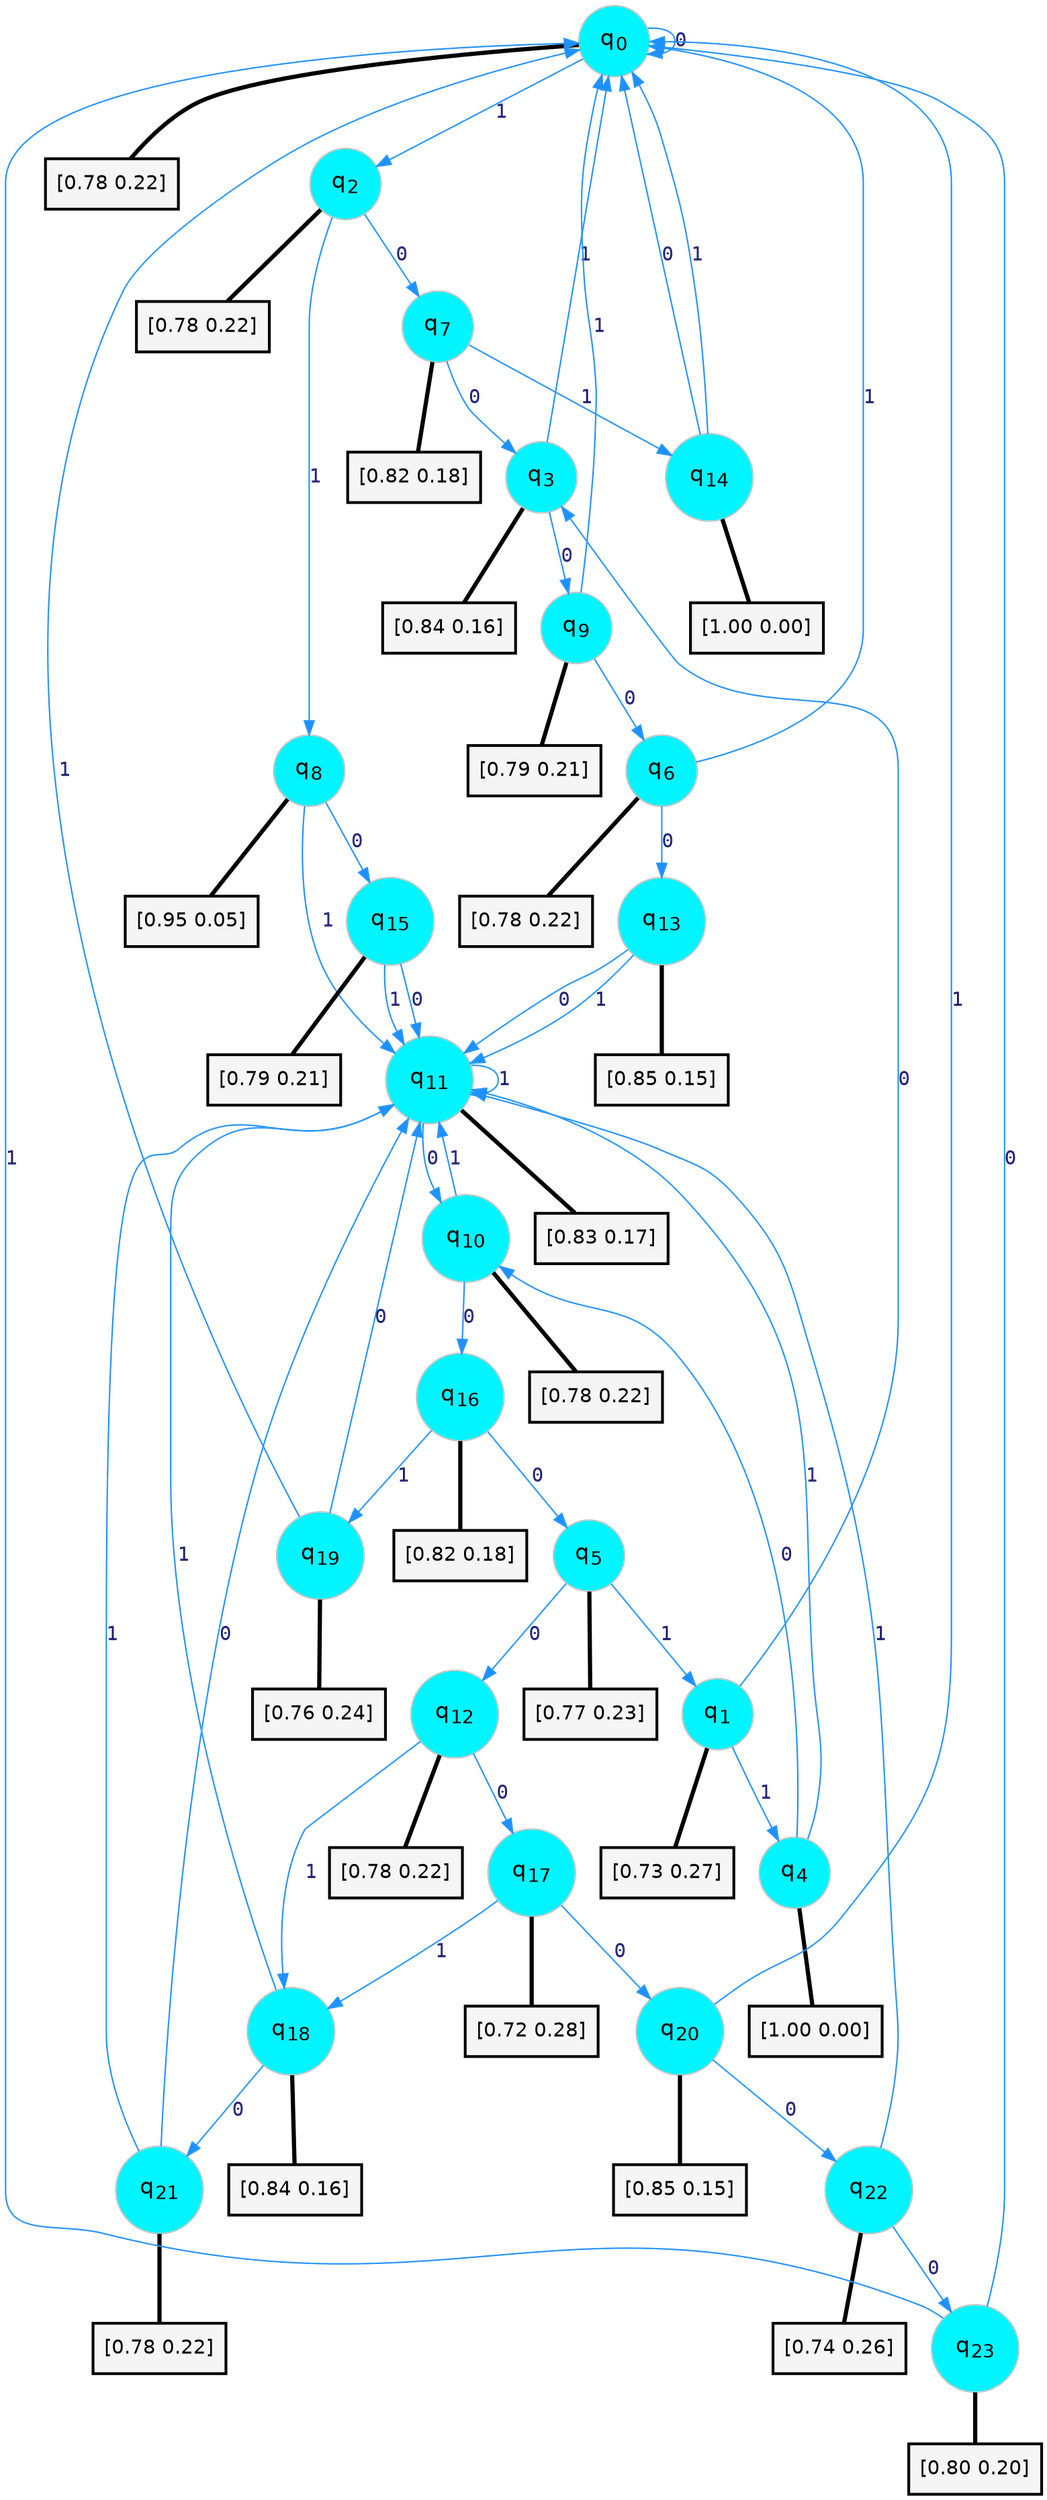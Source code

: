 digraph G {
graph [
bgcolor=transparent, dpi=300, rankdir=TD, size="40,25"];
node [
color=gray, fillcolor=turquoise1, fontcolor=black, fontname=Helvetica, fontsize=16, fontweight=bold, shape=circle, style=filled];
edge [
arrowsize=1, color=dodgerblue1, fontcolor=midnightblue, fontname=courier, fontweight=bold, penwidth=1, style=solid, weight=20];
0[label=<q<SUB>0</SUB>>];
1[label=<q<SUB>1</SUB>>];
2[label=<q<SUB>2</SUB>>];
3[label=<q<SUB>3</SUB>>];
4[label=<q<SUB>4</SUB>>];
5[label=<q<SUB>5</SUB>>];
6[label=<q<SUB>6</SUB>>];
7[label=<q<SUB>7</SUB>>];
8[label=<q<SUB>8</SUB>>];
9[label=<q<SUB>9</SUB>>];
10[label=<q<SUB>10</SUB>>];
11[label=<q<SUB>11</SUB>>];
12[label=<q<SUB>12</SUB>>];
13[label=<q<SUB>13</SUB>>];
14[label=<q<SUB>14</SUB>>];
15[label=<q<SUB>15</SUB>>];
16[label=<q<SUB>16</SUB>>];
17[label=<q<SUB>17</SUB>>];
18[label=<q<SUB>18</SUB>>];
19[label=<q<SUB>19</SUB>>];
20[label=<q<SUB>20</SUB>>];
21[label=<q<SUB>21</SUB>>];
22[label=<q<SUB>22</SUB>>];
23[label=<q<SUB>23</SUB>>];
24[label="[0.78 0.22]", shape=box,fontcolor=black, fontname=Helvetica, fontsize=14, penwidth=2, fillcolor=whitesmoke,color=black];
25[label="[0.73 0.27]", shape=box,fontcolor=black, fontname=Helvetica, fontsize=14, penwidth=2, fillcolor=whitesmoke,color=black];
26[label="[0.78 0.22]", shape=box,fontcolor=black, fontname=Helvetica, fontsize=14, penwidth=2, fillcolor=whitesmoke,color=black];
27[label="[0.84 0.16]", shape=box,fontcolor=black, fontname=Helvetica, fontsize=14, penwidth=2, fillcolor=whitesmoke,color=black];
28[label="[1.00 0.00]", shape=box,fontcolor=black, fontname=Helvetica, fontsize=14, penwidth=2, fillcolor=whitesmoke,color=black];
29[label="[0.77 0.23]", shape=box,fontcolor=black, fontname=Helvetica, fontsize=14, penwidth=2, fillcolor=whitesmoke,color=black];
30[label="[0.78 0.22]", shape=box,fontcolor=black, fontname=Helvetica, fontsize=14, penwidth=2, fillcolor=whitesmoke,color=black];
31[label="[0.82 0.18]", shape=box,fontcolor=black, fontname=Helvetica, fontsize=14, penwidth=2, fillcolor=whitesmoke,color=black];
32[label="[0.95 0.05]", shape=box,fontcolor=black, fontname=Helvetica, fontsize=14, penwidth=2, fillcolor=whitesmoke,color=black];
33[label="[0.79 0.21]", shape=box,fontcolor=black, fontname=Helvetica, fontsize=14, penwidth=2, fillcolor=whitesmoke,color=black];
34[label="[0.78 0.22]", shape=box,fontcolor=black, fontname=Helvetica, fontsize=14, penwidth=2, fillcolor=whitesmoke,color=black];
35[label="[0.83 0.17]", shape=box,fontcolor=black, fontname=Helvetica, fontsize=14, penwidth=2, fillcolor=whitesmoke,color=black];
36[label="[0.78 0.22]", shape=box,fontcolor=black, fontname=Helvetica, fontsize=14, penwidth=2, fillcolor=whitesmoke,color=black];
37[label="[0.85 0.15]", shape=box,fontcolor=black, fontname=Helvetica, fontsize=14, penwidth=2, fillcolor=whitesmoke,color=black];
38[label="[1.00 0.00]", shape=box,fontcolor=black, fontname=Helvetica, fontsize=14, penwidth=2, fillcolor=whitesmoke,color=black];
39[label="[0.79 0.21]", shape=box,fontcolor=black, fontname=Helvetica, fontsize=14, penwidth=2, fillcolor=whitesmoke,color=black];
40[label="[0.82 0.18]", shape=box,fontcolor=black, fontname=Helvetica, fontsize=14, penwidth=2, fillcolor=whitesmoke,color=black];
41[label="[0.72 0.28]", shape=box,fontcolor=black, fontname=Helvetica, fontsize=14, penwidth=2, fillcolor=whitesmoke,color=black];
42[label="[0.84 0.16]", shape=box,fontcolor=black, fontname=Helvetica, fontsize=14, penwidth=2, fillcolor=whitesmoke,color=black];
43[label="[0.76 0.24]", shape=box,fontcolor=black, fontname=Helvetica, fontsize=14, penwidth=2, fillcolor=whitesmoke,color=black];
44[label="[0.85 0.15]", shape=box,fontcolor=black, fontname=Helvetica, fontsize=14, penwidth=2, fillcolor=whitesmoke,color=black];
45[label="[0.78 0.22]", shape=box,fontcolor=black, fontname=Helvetica, fontsize=14, penwidth=2, fillcolor=whitesmoke,color=black];
46[label="[0.74 0.26]", shape=box,fontcolor=black, fontname=Helvetica, fontsize=14, penwidth=2, fillcolor=whitesmoke,color=black];
47[label="[0.80 0.20]", shape=box,fontcolor=black, fontname=Helvetica, fontsize=14, penwidth=2, fillcolor=whitesmoke,color=black];
0->0 [label=0];
0->2 [label=1];
0->24 [arrowhead=none, penwidth=3,color=black];
1->3 [label=0];
1->4 [label=1];
1->25 [arrowhead=none, penwidth=3,color=black];
2->7 [label=0];
2->8 [label=1];
2->26 [arrowhead=none, penwidth=3,color=black];
3->9 [label=0];
3->0 [label=1];
3->27 [arrowhead=none, penwidth=3,color=black];
4->10 [label=0];
4->11 [label=1];
4->28 [arrowhead=none, penwidth=3,color=black];
5->12 [label=0];
5->1 [label=1];
5->29 [arrowhead=none, penwidth=3,color=black];
6->13 [label=0];
6->0 [label=1];
6->30 [arrowhead=none, penwidth=3,color=black];
7->3 [label=0];
7->14 [label=1];
7->31 [arrowhead=none, penwidth=3,color=black];
8->15 [label=0];
8->11 [label=1];
8->32 [arrowhead=none, penwidth=3,color=black];
9->6 [label=0];
9->0 [label=1];
9->33 [arrowhead=none, penwidth=3,color=black];
10->16 [label=0];
10->11 [label=1];
10->34 [arrowhead=none, penwidth=3,color=black];
11->10 [label=0];
11->11 [label=1];
11->35 [arrowhead=none, penwidth=3,color=black];
12->17 [label=0];
12->18 [label=1];
12->36 [arrowhead=none, penwidth=3,color=black];
13->11 [label=0];
13->11 [label=1];
13->37 [arrowhead=none, penwidth=3,color=black];
14->0 [label=0];
14->0 [label=1];
14->38 [arrowhead=none, penwidth=3,color=black];
15->11 [label=0];
15->11 [label=1];
15->39 [arrowhead=none, penwidth=3,color=black];
16->5 [label=0];
16->19 [label=1];
16->40 [arrowhead=none, penwidth=3,color=black];
17->20 [label=0];
17->18 [label=1];
17->41 [arrowhead=none, penwidth=3,color=black];
18->21 [label=0];
18->11 [label=1];
18->42 [arrowhead=none, penwidth=3,color=black];
19->11 [label=0];
19->0 [label=1];
19->43 [arrowhead=none, penwidth=3,color=black];
20->22 [label=0];
20->0 [label=1];
20->44 [arrowhead=none, penwidth=3,color=black];
21->11 [label=0];
21->11 [label=1];
21->45 [arrowhead=none, penwidth=3,color=black];
22->23 [label=0];
22->11 [label=1];
22->46 [arrowhead=none, penwidth=3,color=black];
23->0 [label=0];
23->0 [label=1];
23->47 [arrowhead=none, penwidth=3,color=black];
}
